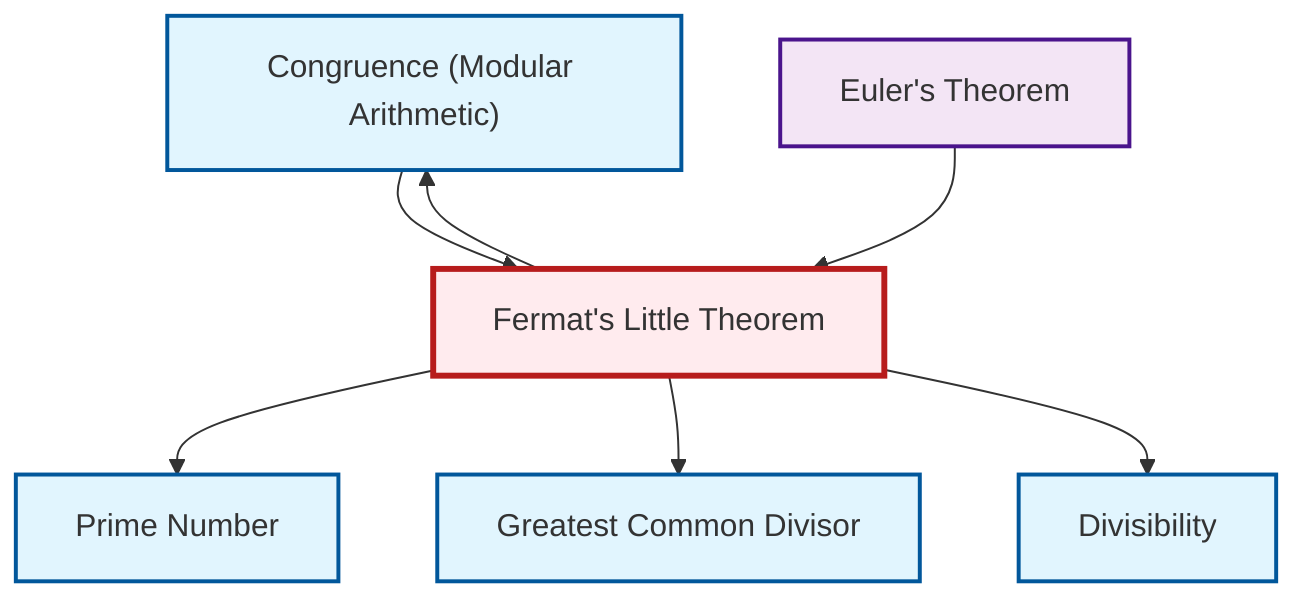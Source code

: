 graph TD
    classDef definition fill:#e1f5fe,stroke:#01579b,stroke-width:2px
    classDef theorem fill:#f3e5f5,stroke:#4a148c,stroke-width:2px
    classDef axiom fill:#fff3e0,stroke:#e65100,stroke-width:2px
    classDef example fill:#e8f5e9,stroke:#1b5e20,stroke-width:2px
    classDef current fill:#ffebee,stroke:#b71c1c,stroke-width:3px
    def-congruence["Congruence (Modular Arithmetic)"]:::definition
    thm-fermat-little["Fermat's Little Theorem"]:::theorem
    def-prime["Prime Number"]:::definition
    def-divisibility["Divisibility"]:::definition
    def-gcd["Greatest Common Divisor"]:::definition
    thm-euler["Euler's Theorem"]:::theorem
    thm-fermat-little --> def-prime
    thm-fermat-little --> def-gcd
    def-congruence --> thm-fermat-little
    thm-euler --> thm-fermat-little
    thm-fermat-little --> def-congruence
    thm-fermat-little --> def-divisibility
    class thm-fermat-little current